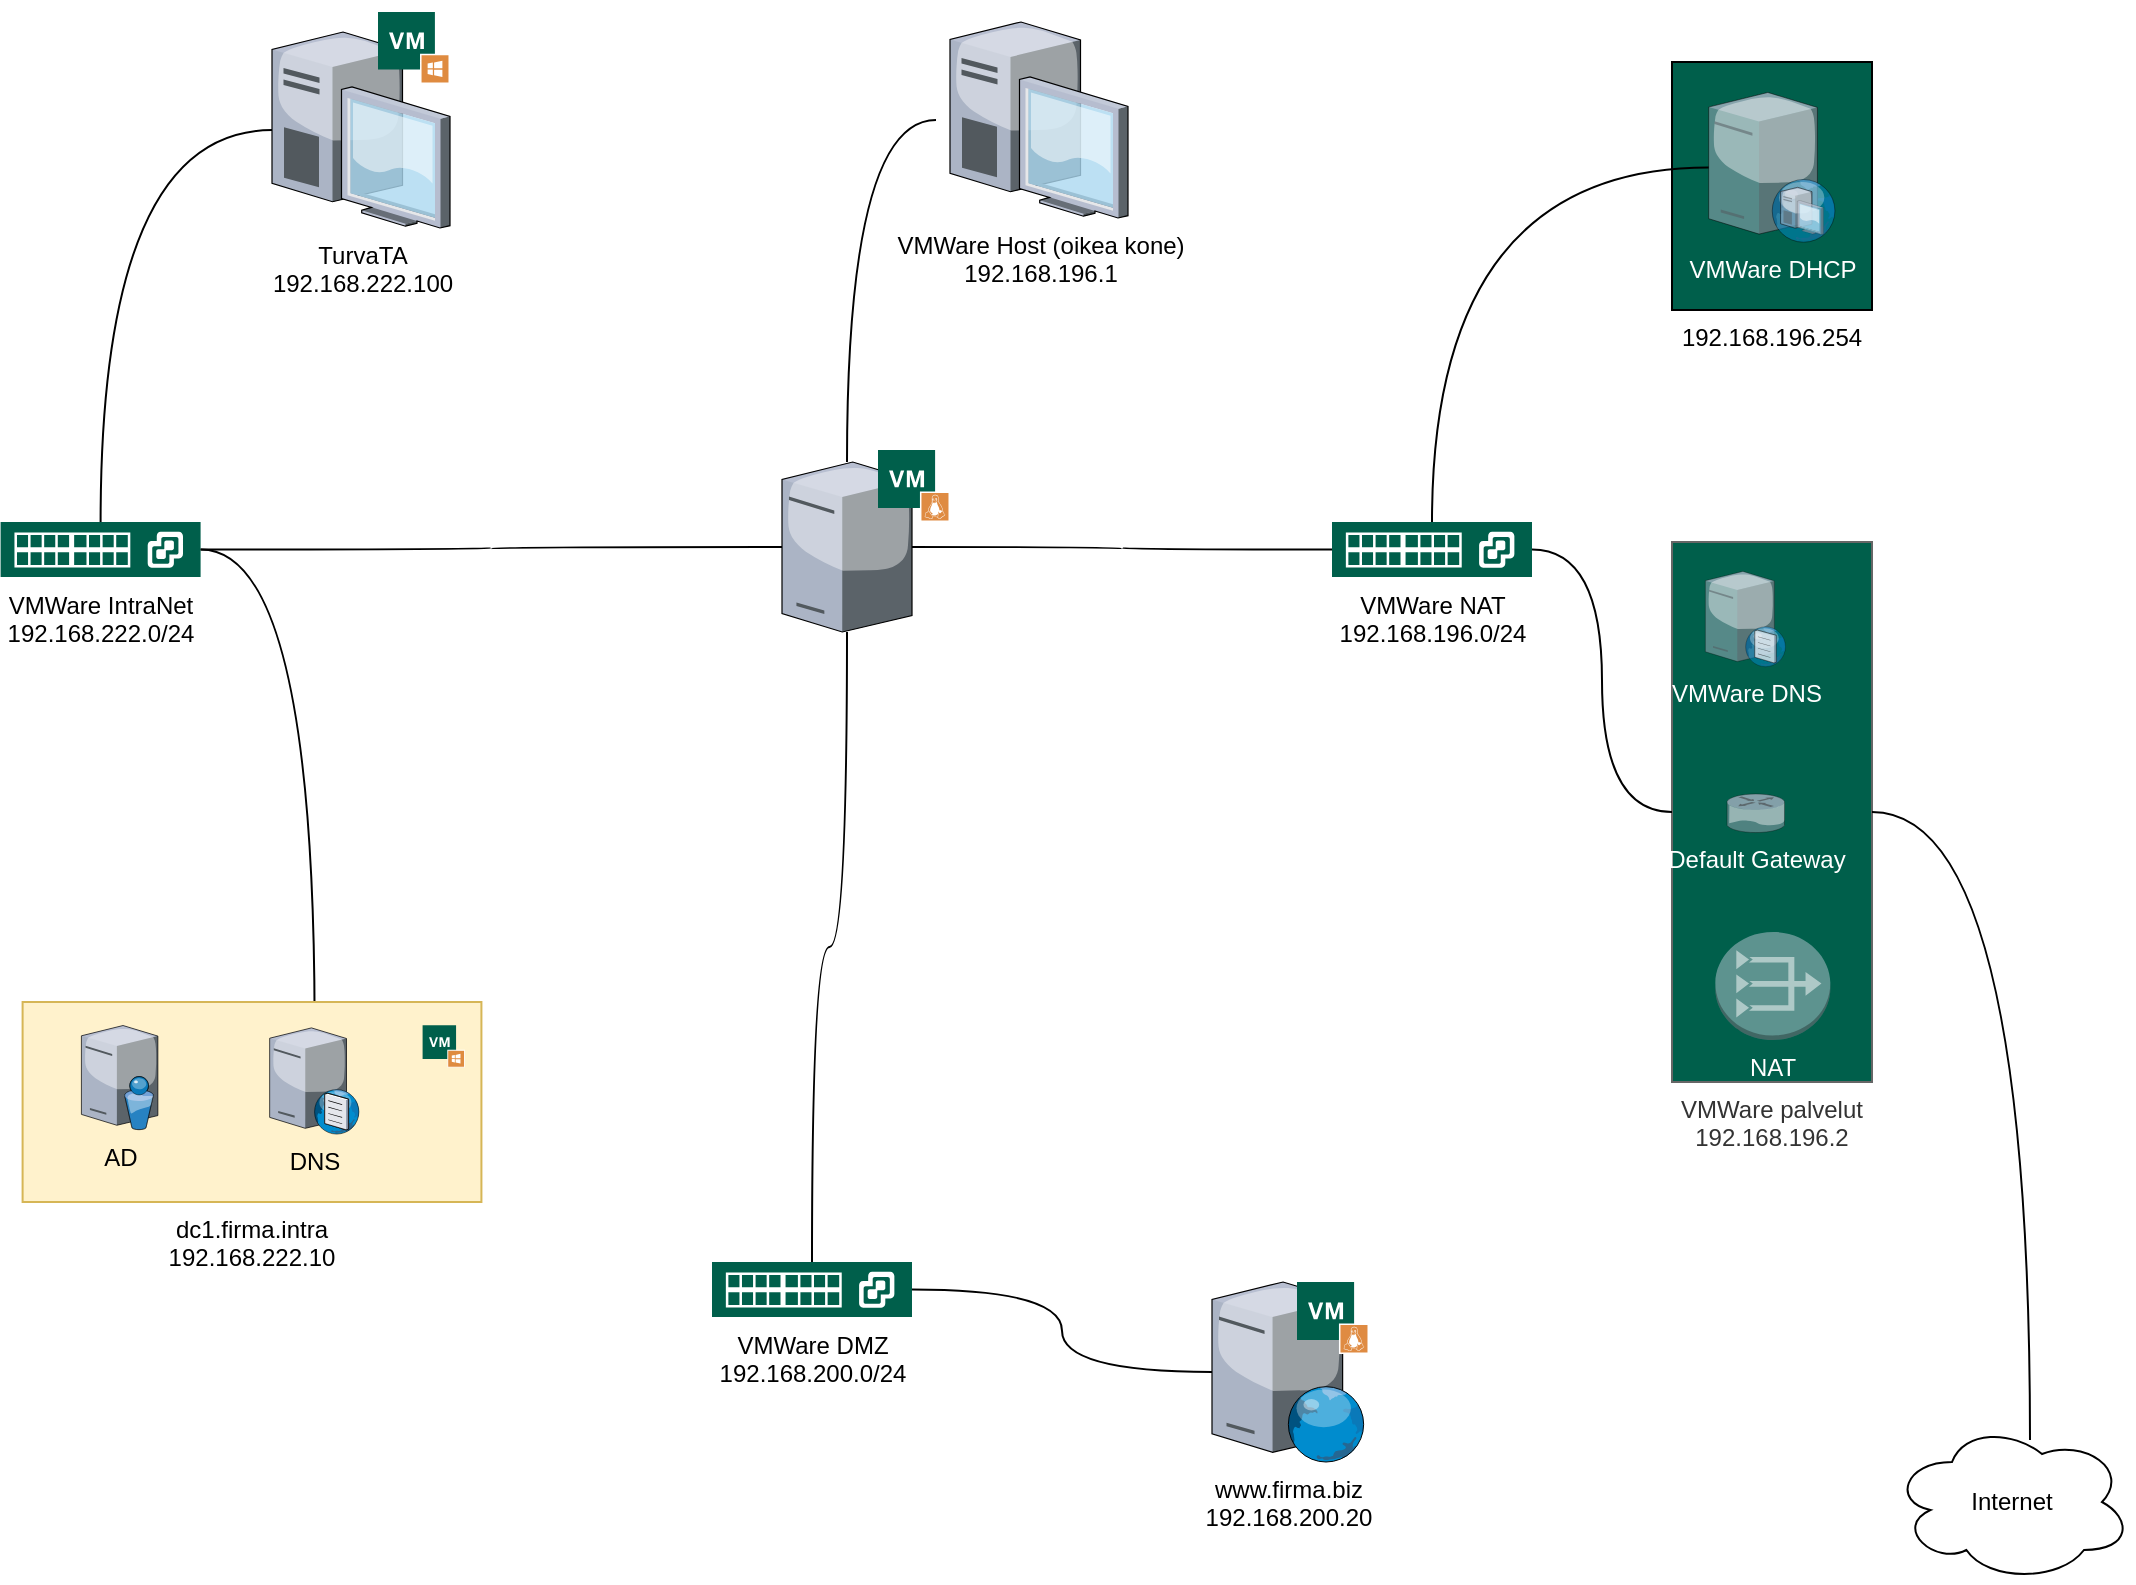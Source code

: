 <mxfile version="13.7.9" type="device"><diagram id="dHHB8gESFFKJ8wtW6KJf" name="Page-1"><mxGraphModel dx="1086" dy="926" grid="1" gridSize="10" guides="1" tooltips="1" connect="1" arrows="1" fold="1" page="1" pageScale="1" pageWidth="1169" pageHeight="827" math="0" shadow="0"><root><mxCell id="0"/><mxCell id="1" parent="0"/><mxCell id="b39DKXUJqGxFjOv0Z4qf-1" value="Internet" style="ellipse;shape=cloud;whiteSpace=wrap;html=1;" vertex="1" parent="1"><mxGeometry x="960" y="730" width="120" height="80" as="geometry"/></mxCell><mxCell id="b39DKXUJqGxFjOv0Z4qf-36" style="edgeStyle=orthogonalEdgeStyle;curved=1;orthogonalLoop=1;jettySize=auto;html=1;endArrow=none;endFill=0;" edge="1" parent="1" source="b39DKXUJqGxFjOv0Z4qf-2" target="b39DKXUJqGxFjOv0Z4qf-30"><mxGeometry relative="1" as="geometry"/></mxCell><mxCell id="b39DKXUJqGxFjOv0Z4qf-2" value="VMWare IntraNet&lt;br&gt;192.168.222.0/24" style="pointerEvents=1;shadow=0;dashed=0;html=1;strokeColor=none;fillColor=#005F4B;labelPosition=center;verticalLabelPosition=bottom;verticalAlign=top;align=center;outlineConnect=0;shape=mxgraph.veeam2.vmware_vswitch;rounded=0;sketch=0;fontColor=#000000;aspect=fixed;" vertex="1" parent="1"><mxGeometry x="14.3" y="280" width="100" height="27.5" as="geometry"/></mxCell><mxCell id="b39DKXUJqGxFjOv0Z4qf-40" style="edgeStyle=orthogonalEdgeStyle;curved=1;orthogonalLoop=1;jettySize=auto;html=1;endArrow=none;endFill=0;" edge="1" parent="1" source="b39DKXUJqGxFjOv0Z4qf-3" target="b39DKXUJqGxFjOv0Z4qf-7"><mxGeometry relative="1" as="geometry"/></mxCell><mxCell id="b39DKXUJqGxFjOv0Z4qf-3" value="VMWare NAT&lt;br&gt;192.168.196.0/24" style="pointerEvents=1;shadow=0;dashed=0;html=1;strokeColor=none;fillColor=#005F4B;labelPosition=center;verticalLabelPosition=bottom;verticalAlign=top;align=center;outlineConnect=0;shape=mxgraph.veeam2.vmware_vswitch;rounded=0;sketch=0;fontColor=#000000;aspect=fixed;" vertex="1" parent="1"><mxGeometry x="680" y="280" width="100" height="27.5" as="geometry"/></mxCell><mxCell id="b39DKXUJqGxFjOv0Z4qf-39" style="edgeStyle=orthogonalEdgeStyle;curved=1;orthogonalLoop=1;jettySize=auto;html=1;endArrow=none;endFill=0;" edge="1" parent="1" source="b39DKXUJqGxFjOv0Z4qf-4" target="b39DKXUJqGxFjOv0Z4qf-7"><mxGeometry relative="1" as="geometry"/></mxCell><mxCell id="b39DKXUJqGxFjOv0Z4qf-4" value="VMWare DMZ&lt;br&gt;192.168.200.0/24" style="pointerEvents=1;shadow=0;dashed=0;html=1;strokeColor=none;fillColor=#005F4B;labelPosition=center;verticalLabelPosition=bottom;verticalAlign=top;align=center;outlineConnect=0;shape=mxgraph.veeam2.vmware_vswitch;rounded=0;sketch=0;fontColor=#000000;aspect=fixed;" vertex="1" parent="1"><mxGeometry x="370" y="650" width="100" height="27.5" as="geometry"/></mxCell><mxCell id="b39DKXUJqGxFjOv0Z4qf-10" value="" style="group;aspect=fixed;" vertex="1" connectable="0" parent="1"><mxGeometry x="850" y="290" width="100" height="270" as="geometry"/></mxCell><mxCell id="b39DKXUJqGxFjOv0Z4qf-11" value="VMWare palvelut&lt;br&gt;192.168.196.2" style="rounded=0;whiteSpace=wrap;html=1;labelPosition=center;verticalLabelPosition=bottom;align=center;verticalAlign=top;glass=0;strokeColor=#666666;fontColor=#333333;shadow=0;fillColor=#005F4B;" vertex="1" parent="b39DKXUJqGxFjOv0Z4qf-10"><mxGeometry width="100" height="270" as="geometry"/></mxCell><mxCell id="b39DKXUJqGxFjOv0Z4qf-12" value="Default Gateway" style="verticalLabelPosition=bottom;aspect=fixed;html=1;verticalAlign=top;strokeColor=none;align=center;outlineConnect=0;shape=mxgraph.citrix.router;opacity=50;fontColor=#FFFFFF;" vertex="1" parent="b39DKXUJqGxFjOv0Z4qf-10"><mxGeometry x="27.5" y="126.0" width="29.054" height="19.282" as="geometry"/></mxCell><mxCell id="b39DKXUJqGxFjOv0Z4qf-13" value="VMWare DNS" style="verticalLabelPosition=bottom;aspect=fixed;html=1;verticalAlign=top;strokeColor=none;align=center;outlineConnect=0;shape=mxgraph.citrix.dns_server;opacity=50;fontColor=#FFFFFF;fontStyle=0" vertex="1" parent="b39DKXUJqGxFjOv0Z4qf-10"><mxGeometry x="16.667" y="13.5" width="40.412" height="48.864" as="geometry"/></mxCell><mxCell id="b39DKXUJqGxFjOv0Z4qf-14" value="NAT" style="outlineConnect=0;verticalLabelPosition=bottom;verticalAlign=top;align=center;html=1;shape=mxgraph.aws3.vpc_nat_gateway;fillColor=#bac8d3;shadow=0;strokeColor=#23445d;strokeWidth=1;opacity=50;fontColor=#FFFFFF;" vertex="1" parent="b39DKXUJqGxFjOv0Z4qf-10"><mxGeometry x="21.667" y="195" width="57.5" height="54" as="geometry"/></mxCell><mxCell id="b39DKXUJqGxFjOv0Z4qf-15" value="" style="group" vertex="1" connectable="0" parent="1"><mxGeometry x="850" y="50" width="100" height="124" as="geometry"/></mxCell><mxCell id="b39DKXUJqGxFjOv0Z4qf-16" value="192.168.196.254" style="rounded=0;whiteSpace=wrap;html=1;shadow=0;glass=0;strokeColor=#000000;strokeWidth=1;fillColor=#005F4B;labelPosition=center;verticalLabelPosition=bottom;align=center;verticalAlign=top;" vertex="1" parent="b39DKXUJqGxFjOv0Z4qf-15"><mxGeometry width="100" height="124" as="geometry"/></mxCell><mxCell id="b39DKXUJqGxFjOv0Z4qf-17" value="VMWare DHCP" style="verticalLabelPosition=bottom;aspect=fixed;html=1;verticalAlign=top;strokeColor=#d79b00;align=center;outlineConnect=0;shape=mxgraph.citrix.dhcp_server;gradientColor=#ffa500;fillColor=#ffcd28;opacity=50;fontColor=#FFFFFF;" vertex="1" parent="b39DKXUJqGxFjOv0Z4qf-15"><mxGeometry x="18.333" y="15.228" width="63.333" height="75" as="geometry"/></mxCell><mxCell id="b39DKXUJqGxFjOv0Z4qf-18" value="" style="group;labelPosition=center;verticalLabelPosition=bottom;align=center;verticalAlign=top;" vertex="1" connectable="0" parent="1"><mxGeometry x="620" y="660" width="78.5" height="90" as="geometry"/></mxCell><mxCell id="b39DKXUJqGxFjOv0Z4qf-19" value="www.firma.biz&lt;br&gt;192.168.200.20" style="verticalLabelPosition=bottom;aspect=fixed;html=1;verticalAlign=top;strokeColor=none;align=center;outlineConnect=0;shape=mxgraph.citrix.web_server;rounded=0;sketch=0;fontColor=#000000;" vertex="1" parent="b39DKXUJqGxFjOv0Z4qf-18"><mxGeometry width="76.5" height="90" as="geometry"/></mxCell><mxCell id="b39DKXUJqGxFjOv0Z4qf-20" value="" style="pointerEvents=1;shadow=0;dashed=0;html=1;strokeColor=none;fillColor=#005F4B;labelPosition=center;verticalLabelPosition=bottom;verticalAlign=top;align=center;outlineConnect=0;shape=mxgraph.veeam2.linux_vm;rounded=0;sketch=0;fontColor=#000000;" vertex="1" parent="b39DKXUJqGxFjOv0Z4qf-18"><mxGeometry x="42.5" width="36" height="36" as="geometry"/></mxCell><mxCell id="b39DKXUJqGxFjOv0Z4qf-41" style="edgeStyle=orthogonalEdgeStyle;curved=1;orthogonalLoop=1;jettySize=auto;html=1;endArrow=none;endFill=0;" edge="1" parent="1" source="b39DKXUJqGxFjOv0Z4qf-21" target="b39DKXUJqGxFjOv0Z4qf-7"><mxGeometry relative="1" as="geometry"/></mxCell><mxCell id="b39DKXUJqGxFjOv0Z4qf-21" value="VMWare Host (oikea kone)&lt;br&gt;192.168.196.1" style="verticalLabelPosition=bottom;aspect=fixed;html=1;verticalAlign=top;align=center;outlineConnect=0;shape=mxgraph.citrix.desktop;strokeWidth=22;perimeterSpacing=7;strokeColor=#d79b00;gradientColor=#ffa500;fillColor=#ffcd28;shadow=0;" vertex="1" parent="1"><mxGeometry x="489" y="30" width="89" height="98" as="geometry"/></mxCell><mxCell id="b39DKXUJqGxFjOv0Z4qf-22" value="" style="group" vertex="1" connectable="0" parent="1"><mxGeometry x="150" y="25" width="89" height="108" as="geometry"/></mxCell><object label="TurvaTA&lt;br&gt;192.168.222.100" OS="Windows 10" id="b39DKXUJqGxFjOv0Z4qf-23"><mxCell style="verticalLabelPosition=bottom;aspect=fixed;html=1;verticalAlign=top;strokeColor=none;align=center;outlineConnect=0;shape=mxgraph.citrix.desktop;" vertex="1" parent="b39DKXUJqGxFjOv0Z4qf-22"><mxGeometry y="10" width="89" height="98" as="geometry"/></mxCell></object><mxCell id="b39DKXUJqGxFjOv0Z4qf-24" value="" style="pointerEvents=1;shadow=0;dashed=0;html=1;strokeColor=none;fillColor=#005F4B;labelPosition=center;verticalLabelPosition=bottom;verticalAlign=top;align=center;outlineConnect=0;shape=mxgraph.veeam2.windows_vm;rounded=0;glass=1;" vertex="1" parent="b39DKXUJqGxFjOv0Z4qf-22"><mxGeometry x="53" width="36" height="36" as="geometry"/></mxCell><mxCell id="b39DKXUJqGxFjOv0Z4qf-27" value="dc1.firma.intra&#10;192.168.222.10" style="group;labelPosition=center;verticalLabelPosition=bottom;align=center;verticalAlign=top;aspect=fixed;" vertex="1" connectable="0" parent="1"><mxGeometry x="25.3" y="520" width="229.41" height="100" as="geometry"/></mxCell><mxCell id="b39DKXUJqGxFjOv0Z4qf-28" value="" style="group;fillColor=#fff2cc;strokeColor=#d6b656;container=0;" vertex="1" connectable="0" parent="b39DKXUJqGxFjOv0Z4qf-27"><mxGeometry width="229.41" height="100" as="geometry"/></mxCell><mxCell id="b39DKXUJqGxFjOv0Z4qf-29" value="AD" style="verticalLabelPosition=bottom;aspect=fixed;html=1;verticalAlign=top;strokeColor=none;align=center;outlineConnect=0;shape=mxgraph.citrix.directory_server;" vertex="1" parent="b39DKXUJqGxFjOv0Z4qf-27"><mxGeometry x="29.412" y="11.765" width="38.235" height="52.058" as="geometry"/></mxCell><mxCell id="b39DKXUJqGxFjOv0Z4qf-30" value="DNS" style="verticalLabelPosition=bottom;aspect=fixed;html=1;verticalAlign=top;strokeColor=none;align=center;outlineConnect=0;shape=mxgraph.citrix.dns_server;" vertex="1" parent="b39DKXUJqGxFjOv0Z4qf-27"><mxGeometry x="123.528" y="11.618" width="45.0" height="54.411" as="geometry"/></mxCell><mxCell id="b39DKXUJqGxFjOv0Z4qf-31" value="" style="pointerEvents=1;shadow=0;dashed=0;html=1;strokeColor=none;fillColor=#005F4B;labelPosition=center;verticalLabelPosition=bottom;verticalAlign=top;align=center;outlineConnect=0;shape=mxgraph.veeam2.windows_vm;rounded=0;glass=1;" vertex="1" parent="b39DKXUJqGxFjOv0Z4qf-27"><mxGeometry x="199.998" y="11.618" width="21.176" height="21.176" as="geometry"/></mxCell><mxCell id="b39DKXUJqGxFjOv0Z4qf-34" style="edgeStyle=orthogonalEdgeStyle;curved=1;orthogonalLoop=1;jettySize=auto;html=1;endArrow=none;endFill=0;" edge="1" parent="1" source="b39DKXUJqGxFjOv0Z4qf-23" target="b39DKXUJqGxFjOv0Z4qf-2"><mxGeometry relative="1" as="geometry"/></mxCell><mxCell id="b39DKXUJqGxFjOv0Z4qf-37" style="edgeStyle=orthogonalEdgeStyle;curved=1;orthogonalLoop=1;jettySize=auto;html=1;endArrow=none;endFill=0;" edge="1" parent="1" source="b39DKXUJqGxFjOv0Z4qf-7" target="b39DKXUJqGxFjOv0Z4qf-2"><mxGeometry relative="1" as="geometry"/></mxCell><mxCell id="b39DKXUJqGxFjOv0Z4qf-38" style="edgeStyle=orthogonalEdgeStyle;curved=1;orthogonalLoop=1;jettySize=auto;html=1;endArrow=none;endFill=0;" edge="1" parent="1" source="b39DKXUJqGxFjOv0Z4qf-19" target="b39DKXUJqGxFjOv0Z4qf-4"><mxGeometry relative="1" as="geometry"/></mxCell><mxCell id="b39DKXUJqGxFjOv0Z4qf-42" style="edgeStyle=orthogonalEdgeStyle;curved=1;orthogonalLoop=1;jettySize=auto;html=1;endArrow=none;endFill=0;" edge="1" parent="1" source="b39DKXUJqGxFjOv0Z4qf-17" target="b39DKXUJqGxFjOv0Z4qf-3"><mxGeometry relative="1" as="geometry"/></mxCell><mxCell id="b39DKXUJqGxFjOv0Z4qf-43" style="edgeStyle=orthogonalEdgeStyle;curved=1;orthogonalLoop=1;jettySize=auto;html=1;endArrow=none;endFill=0;" edge="1" parent="1" source="b39DKXUJqGxFjOv0Z4qf-11" target="b39DKXUJqGxFjOv0Z4qf-3"><mxGeometry relative="1" as="geometry"/></mxCell><mxCell id="b39DKXUJqGxFjOv0Z4qf-44" style="edgeStyle=orthogonalEdgeStyle;curved=1;orthogonalLoop=1;jettySize=auto;html=1;entryX=0.575;entryY=0.113;entryDx=0;entryDy=0;entryPerimeter=0;endArrow=none;endFill=0;" edge="1" parent="1" source="b39DKXUJqGxFjOv0Z4qf-11" target="b39DKXUJqGxFjOv0Z4qf-1"><mxGeometry relative="1" as="geometry"/></mxCell><mxCell id="b39DKXUJqGxFjOv0Z4qf-46" value="" style="group" vertex="1" connectable="0" parent="1"><mxGeometry x="405" y="244" width="84" height="91" as="geometry"/></mxCell><mxCell id="b39DKXUJqGxFjOv0Z4qf-7" value="" style="verticalLabelPosition=bottom;aspect=fixed;html=1;verticalAlign=top;strokeColor=none;align=center;outlineConnect=0;shape=mxgraph.citrix.tower_server;" vertex="1" parent="b39DKXUJqGxFjOv0Z4qf-46"><mxGeometry y="6" width="65" height="85" as="geometry"/></mxCell><mxCell id="b39DKXUJqGxFjOv0Z4qf-45" value="" style="pointerEvents=1;shadow=0;dashed=0;html=1;strokeColor=none;fillColor=#005F4B;labelPosition=center;verticalLabelPosition=bottom;verticalAlign=top;align=center;outlineConnect=0;shape=mxgraph.veeam2.linux_vm;rounded=0;sketch=0;fontColor=#000000;" vertex="1" parent="b39DKXUJqGxFjOv0Z4qf-46"><mxGeometry x="48" width="36" height="36" as="geometry"/></mxCell></root></mxGraphModel></diagram></mxfile>